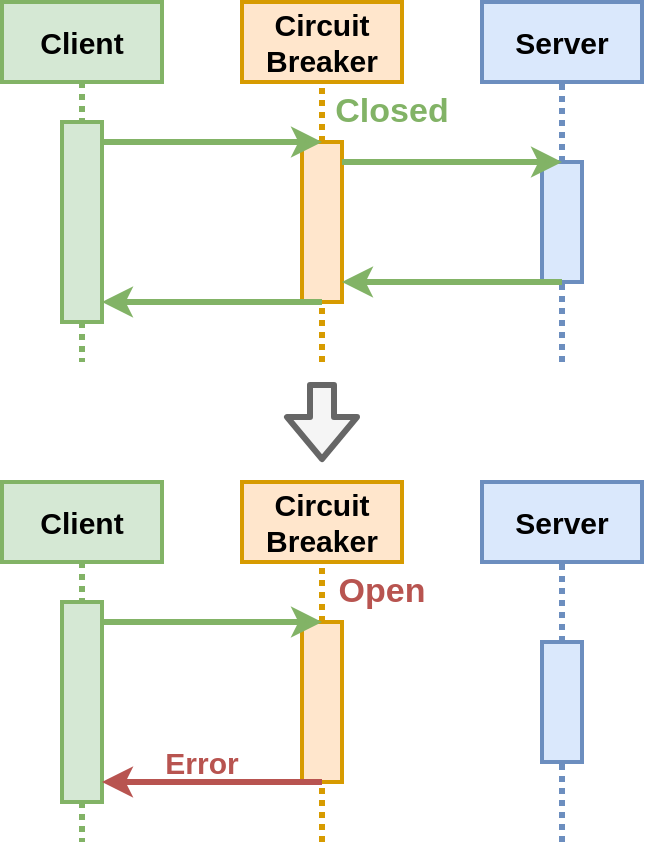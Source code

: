 <mxfile version="13.3.0" type="device"><diagram id="gELOc8913mb0fJKBr4Ib" name="Page-1"><mxGraphModel dx="1295" dy="688" grid="1" gridSize="10" guides="1" tooltips="1" connect="1" arrows="1" fold="1" page="1" pageScale="1" pageWidth="1920" pageHeight="1200" math="0" shadow="0"><root><mxCell id="0"/><mxCell id="1" parent="0"/><mxCell id="8x-bwLzszmCTnv5dNmfD-1" value="&lt;font style=&quot;font-size: 15px&quot;&gt;&lt;b&gt;Client&lt;/b&gt;&lt;/font&gt;" style="rounded=0;whiteSpace=wrap;html=1;fillColor=#d5e8d4;strokeColor=#82b366;strokeWidth=2;" vertex="1" parent="1"><mxGeometry x="280" y="120" width="80" height="40" as="geometry"/></mxCell><mxCell id="8x-bwLzszmCTnv5dNmfD-2" value="&lt;font style=&quot;font-size: 15px&quot;&gt;&lt;b style=&quot;line-height: 50%&quot;&gt;Circuit Breaker&lt;/b&gt;&lt;/font&gt;" style="rounded=0;whiteSpace=wrap;html=1;fillColor=#ffe6cc;strokeColor=#d79b00;strokeWidth=2;spacing=2;" vertex="1" parent="1"><mxGeometry x="400" y="120" width="80" height="40" as="geometry"/></mxCell><mxCell id="8x-bwLzszmCTnv5dNmfD-3" value="&lt;span style=&quot;font-size: 15px&quot;&gt;&lt;b&gt;Server&lt;/b&gt;&lt;/span&gt;" style="rounded=0;whiteSpace=wrap;html=1;fillColor=#dae8fc;strokeColor=#6c8ebf;strokeWidth=2;" vertex="1" parent="1"><mxGeometry x="520" y="120" width="80" height="40" as="geometry"/></mxCell><mxCell id="8x-bwLzszmCTnv5dNmfD-4" value="" style="rounded=0;whiteSpace=wrap;html=1;fillColor=#d5e8d4;strokeColor=#82b366;strokeWidth=2;" vertex="1" parent="1"><mxGeometry x="310" y="180" width="20" height="100" as="geometry"/></mxCell><mxCell id="8x-bwLzszmCTnv5dNmfD-5" value="" style="endArrow=none;dashed=1;html=1;strokeWidth=3;fillColor=#d5e8d4;strokeColor=#82b366;dashPattern=1 1;exitX=0.5;exitY=1;exitDx=0;exitDy=0;entryX=0.5;entryY=0;entryDx=0;entryDy=0;" edge="1" parent="1" source="8x-bwLzszmCTnv5dNmfD-1" target="8x-bwLzszmCTnv5dNmfD-4"><mxGeometry width="50" height="50" relative="1" as="geometry"><mxPoint x="630" y="380" as="sourcePoint"/><mxPoint x="680" y="330" as="targetPoint"/></mxGeometry></mxCell><mxCell id="8x-bwLzszmCTnv5dNmfD-6" value="" style="endArrow=none;dashed=1;html=1;strokeWidth=3;fillColor=#d5e8d4;strokeColor=#82b366;dashPattern=1 1;exitX=0.5;exitY=1;exitDx=0;exitDy=0;" edge="1" parent="1" source="8x-bwLzszmCTnv5dNmfD-4"><mxGeometry width="50" height="50" relative="1" as="geometry"><mxPoint x="330" y="170" as="sourcePoint"/><mxPoint x="320" y="300" as="targetPoint"/></mxGeometry></mxCell><mxCell id="8x-bwLzszmCTnv5dNmfD-7" value="" style="rounded=0;whiteSpace=wrap;html=1;fillColor=#ffe6cc;strokeColor=#d79b00;strokeWidth=2;" vertex="1" parent="1"><mxGeometry x="430" y="190" width="20" height="80" as="geometry"/></mxCell><mxCell id="8x-bwLzszmCTnv5dNmfD-8" value="" style="rounded=0;whiteSpace=wrap;html=1;fillColor=#dae8fc;strokeColor=#6c8ebf;strokeWidth=2;" vertex="1" parent="1"><mxGeometry x="550" y="200" width="20" height="60" as="geometry"/></mxCell><mxCell id="8x-bwLzszmCTnv5dNmfD-9" value="" style="endArrow=none;dashed=1;html=1;dashPattern=1 1;strokeWidth=3;entryX=0.5;entryY=1;entryDx=0;entryDy=0;fillColor=#ffe6cc;strokeColor=#d79b00;" edge="1" parent="1" source="8x-bwLzszmCTnv5dNmfD-7" target="8x-bwLzszmCTnv5dNmfD-2"><mxGeometry width="50" height="50" relative="1" as="geometry"><mxPoint x="630" y="380" as="sourcePoint"/><mxPoint x="680" y="330" as="targetPoint"/></mxGeometry></mxCell><mxCell id="8x-bwLzszmCTnv5dNmfD-10" value="" style="endArrow=none;dashed=1;html=1;dashPattern=1 1;strokeWidth=3;entryX=0.5;entryY=1;entryDx=0;entryDy=0;fillColor=#ffe6cc;strokeColor=#d79b00;" edge="1" parent="1" target="8x-bwLzszmCTnv5dNmfD-7"><mxGeometry width="50" height="50" relative="1" as="geometry"><mxPoint x="440" y="300" as="sourcePoint"/><mxPoint x="450" y="170" as="targetPoint"/></mxGeometry></mxCell><mxCell id="8x-bwLzszmCTnv5dNmfD-11" value="" style="endArrow=none;dashed=1;html=1;dashPattern=1 1;strokeWidth=3;entryX=0.5;entryY=1;entryDx=0;entryDy=0;fillColor=#dae8fc;strokeColor=#6c8ebf;exitX=0.5;exitY=0;exitDx=0;exitDy=0;" edge="1" parent="1" source="8x-bwLzszmCTnv5dNmfD-8" target="8x-bwLzszmCTnv5dNmfD-3"><mxGeometry width="50" height="50" relative="1" as="geometry"><mxPoint x="450" y="200" as="sourcePoint"/><mxPoint x="450" y="170" as="targetPoint"/></mxGeometry></mxCell><mxCell id="8x-bwLzszmCTnv5dNmfD-12" value="" style="endArrow=none;dashed=1;html=1;dashPattern=1 1;strokeWidth=3;entryX=0.5;entryY=1;entryDx=0;entryDy=0;fillColor=#dae8fc;strokeColor=#6c8ebf;" edge="1" parent="1" target="8x-bwLzszmCTnv5dNmfD-8"><mxGeometry width="50" height="50" relative="1" as="geometry"><mxPoint x="560" y="300" as="sourcePoint"/><mxPoint x="570" y="170" as="targetPoint"/></mxGeometry></mxCell><mxCell id="8x-bwLzszmCTnv5dNmfD-13" value="" style="endArrow=classic;html=1;strokeWidth=3;entryX=0.5;entryY=0;entryDx=0;entryDy=0;endSize=6;targetPerimeterSpacing=2;exitX=1;exitY=0.1;exitDx=0;exitDy=0;exitPerimeter=0;fillColor=#d5e8d4;strokeColor=#82b366;" edge="1" parent="1" source="8x-bwLzszmCTnv5dNmfD-4" target="8x-bwLzszmCTnv5dNmfD-7"><mxGeometry width="50" height="50" relative="1" as="geometry"><mxPoint x="390" y="320" as="sourcePoint"/><mxPoint x="680" y="330" as="targetPoint"/></mxGeometry></mxCell><mxCell id="8x-bwLzszmCTnv5dNmfD-14" value="" style="endArrow=classic;html=1;strokeWidth=3;entryX=0.5;entryY=0;entryDx=0;entryDy=0;exitX=1;exitY=0.125;exitDx=0;exitDy=0;exitPerimeter=0;fillColor=#d5e8d4;strokeColor=#82b366;" edge="1" parent="1" source="8x-bwLzszmCTnv5dNmfD-7" target="8x-bwLzszmCTnv5dNmfD-8"><mxGeometry width="50" height="50" relative="1" as="geometry"><mxPoint x="630" y="380" as="sourcePoint"/><mxPoint x="680" y="330" as="targetPoint"/></mxGeometry></mxCell><mxCell id="8x-bwLzszmCTnv5dNmfD-15" value="" style="endArrow=classic;html=1;strokeWidth=3;exitX=0.5;exitY=1;exitDx=0;exitDy=0;entryX=1;entryY=0.875;entryDx=0;entryDy=0;entryPerimeter=0;fillColor=#d5e8d4;strokeColor=#82b366;" edge="1" parent="1" source="8x-bwLzszmCTnv5dNmfD-8" target="8x-bwLzszmCTnv5dNmfD-7"><mxGeometry width="50" height="50" relative="1" as="geometry"><mxPoint x="630" y="380" as="sourcePoint"/><mxPoint x="680" y="330" as="targetPoint"/></mxGeometry></mxCell><mxCell id="8x-bwLzszmCTnv5dNmfD-16" value="" style="endArrow=classic;html=1;strokeWidth=3;exitX=0.5;exitY=1;exitDx=0;exitDy=0;entryX=1;entryY=0.9;entryDx=0;entryDy=0;entryPerimeter=0;fillColor=#d5e8d4;strokeColor=#82b366;" edge="1" parent="1" source="8x-bwLzszmCTnv5dNmfD-7" target="8x-bwLzszmCTnv5dNmfD-4"><mxGeometry width="50" height="50" relative="1" as="geometry"><mxPoint x="630" y="380" as="sourcePoint"/><mxPoint x="680" y="330" as="targetPoint"/></mxGeometry></mxCell><mxCell id="8x-bwLzszmCTnv5dNmfD-17" value="&lt;font style=&quot;font-size: 15px&quot;&gt;&lt;b&gt;Client&lt;/b&gt;&lt;/font&gt;" style="rounded=0;whiteSpace=wrap;html=1;fillColor=#d5e8d4;strokeColor=#82b366;strokeWidth=2;" vertex="1" parent="1"><mxGeometry x="280" y="360" width="80" height="40" as="geometry"/></mxCell><mxCell id="8x-bwLzszmCTnv5dNmfD-18" value="&lt;font style=&quot;font-size: 15px&quot;&gt;&lt;b style=&quot;line-height: 50%&quot;&gt;Circuit Breaker&lt;/b&gt;&lt;/font&gt;" style="rounded=0;whiteSpace=wrap;html=1;fillColor=#ffe6cc;strokeColor=#d79b00;strokeWidth=2;spacing=2;" vertex="1" parent="1"><mxGeometry x="400" y="360" width="80" height="40" as="geometry"/></mxCell><mxCell id="8x-bwLzszmCTnv5dNmfD-19" value="&lt;span style=&quot;font-size: 15px&quot;&gt;&lt;b&gt;Server&lt;/b&gt;&lt;/span&gt;" style="rounded=0;whiteSpace=wrap;html=1;fillColor=#dae8fc;strokeColor=#6c8ebf;strokeWidth=2;" vertex="1" parent="1"><mxGeometry x="520" y="360" width="80" height="40" as="geometry"/></mxCell><mxCell id="8x-bwLzszmCTnv5dNmfD-20" value="" style="rounded=0;whiteSpace=wrap;html=1;fillColor=#d5e8d4;strokeColor=#82b366;strokeWidth=2;" vertex="1" parent="1"><mxGeometry x="310" y="420" width="20" height="100" as="geometry"/></mxCell><mxCell id="8x-bwLzszmCTnv5dNmfD-21" value="" style="endArrow=none;dashed=1;html=1;strokeWidth=3;fillColor=#d5e8d4;strokeColor=#82b366;dashPattern=1 1;exitX=0.5;exitY=1;exitDx=0;exitDy=0;entryX=0.5;entryY=0;entryDx=0;entryDy=0;" edge="1" parent="1" source="8x-bwLzszmCTnv5dNmfD-17" target="8x-bwLzszmCTnv5dNmfD-20"><mxGeometry width="50" height="50" relative="1" as="geometry"><mxPoint x="630" y="620" as="sourcePoint"/><mxPoint x="680" y="570" as="targetPoint"/></mxGeometry></mxCell><mxCell id="8x-bwLzszmCTnv5dNmfD-22" value="" style="endArrow=none;dashed=1;html=1;strokeWidth=3;fillColor=#d5e8d4;strokeColor=#82b366;dashPattern=1 1;exitX=0.5;exitY=1;exitDx=0;exitDy=0;" edge="1" parent="1" source="8x-bwLzszmCTnv5dNmfD-20"><mxGeometry width="50" height="50" relative="1" as="geometry"><mxPoint x="330" y="410" as="sourcePoint"/><mxPoint x="320" y="540" as="targetPoint"/></mxGeometry></mxCell><mxCell id="8x-bwLzszmCTnv5dNmfD-23" value="" style="rounded=0;whiteSpace=wrap;html=1;fillColor=#ffe6cc;strokeColor=#d79b00;strokeWidth=2;" vertex="1" parent="1"><mxGeometry x="430" y="430" width="20" height="80" as="geometry"/></mxCell><mxCell id="8x-bwLzszmCTnv5dNmfD-24" value="" style="rounded=0;whiteSpace=wrap;html=1;fillColor=#dae8fc;strokeColor=#6c8ebf;strokeWidth=2;" vertex="1" parent="1"><mxGeometry x="550" y="440" width="20" height="60" as="geometry"/></mxCell><mxCell id="8x-bwLzszmCTnv5dNmfD-25" value="" style="endArrow=none;dashed=1;html=1;dashPattern=1 1;strokeWidth=3;entryX=0.5;entryY=1;entryDx=0;entryDy=0;fillColor=#ffe6cc;strokeColor=#d79b00;" edge="1" parent="1" source="8x-bwLzszmCTnv5dNmfD-23" target="8x-bwLzszmCTnv5dNmfD-18"><mxGeometry width="50" height="50" relative="1" as="geometry"><mxPoint x="630" y="620" as="sourcePoint"/><mxPoint x="680" y="570" as="targetPoint"/></mxGeometry></mxCell><mxCell id="8x-bwLzszmCTnv5dNmfD-26" value="" style="endArrow=none;dashed=1;html=1;dashPattern=1 1;strokeWidth=3;entryX=0.5;entryY=1;entryDx=0;entryDy=0;fillColor=#ffe6cc;strokeColor=#d79b00;" edge="1" parent="1" target="8x-bwLzszmCTnv5dNmfD-23"><mxGeometry width="50" height="50" relative="1" as="geometry"><mxPoint x="440" y="540" as="sourcePoint"/><mxPoint x="450" y="410" as="targetPoint"/></mxGeometry></mxCell><mxCell id="8x-bwLzszmCTnv5dNmfD-27" value="" style="endArrow=none;dashed=1;html=1;dashPattern=1 1;strokeWidth=3;entryX=0.5;entryY=1;entryDx=0;entryDy=0;fillColor=#dae8fc;strokeColor=#6c8ebf;exitX=0.5;exitY=0;exitDx=0;exitDy=0;" edge="1" parent="1" source="8x-bwLzszmCTnv5dNmfD-24" target="8x-bwLzszmCTnv5dNmfD-19"><mxGeometry width="50" height="50" relative="1" as="geometry"><mxPoint x="450" y="440" as="sourcePoint"/><mxPoint x="450" y="410" as="targetPoint"/></mxGeometry></mxCell><mxCell id="8x-bwLzszmCTnv5dNmfD-28" value="" style="endArrow=none;dashed=1;html=1;dashPattern=1 1;strokeWidth=3;entryX=0.5;entryY=1;entryDx=0;entryDy=0;fillColor=#dae8fc;strokeColor=#6c8ebf;" edge="1" parent="1" target="8x-bwLzszmCTnv5dNmfD-24"><mxGeometry width="50" height="50" relative="1" as="geometry"><mxPoint x="560" y="540" as="sourcePoint"/><mxPoint x="570" y="410" as="targetPoint"/></mxGeometry></mxCell><mxCell id="8x-bwLzszmCTnv5dNmfD-29" value="" style="endArrow=classic;html=1;strokeWidth=3;entryX=0.5;entryY=0;entryDx=0;entryDy=0;endSize=6;targetPerimeterSpacing=2;exitX=1;exitY=0.1;exitDx=0;exitDy=0;exitPerimeter=0;fillColor=#d5e8d4;strokeColor=#82b366;" edge="1" parent="1" source="8x-bwLzszmCTnv5dNmfD-20" target="8x-bwLzszmCTnv5dNmfD-23"><mxGeometry width="50" height="50" relative="1" as="geometry"><mxPoint x="390" y="560" as="sourcePoint"/><mxPoint x="680" y="570" as="targetPoint"/></mxGeometry></mxCell><mxCell id="8x-bwLzszmCTnv5dNmfD-32" value="" style="endArrow=classic;html=1;strokeWidth=3;exitX=0.5;exitY=1;exitDx=0;exitDy=0;entryX=1;entryY=0.9;entryDx=0;entryDy=0;entryPerimeter=0;fillColor=#f8cecc;strokeColor=#b85450;" edge="1" parent="1" source="8x-bwLzszmCTnv5dNmfD-23" target="8x-bwLzszmCTnv5dNmfD-20"><mxGeometry width="50" height="50" relative="1" as="geometry"><mxPoint x="630" y="620" as="sourcePoint"/><mxPoint x="680" y="570" as="targetPoint"/></mxGeometry></mxCell><mxCell id="8x-bwLzszmCTnv5dNmfD-33" value="&lt;font style=&quot;font-size: 17px&quot; color=&quot;#82b366&quot;&gt;&lt;b&gt;Closed&lt;/b&gt;&lt;/font&gt;" style="text;html=1;strokeColor=none;fillColor=none;align=center;verticalAlign=middle;whiteSpace=wrap;rounded=0;" vertex="1" parent="1"><mxGeometry x="440" y="160" width="70" height="30" as="geometry"/></mxCell><mxCell id="8x-bwLzszmCTnv5dNmfD-34" value="&lt;font style=&quot;font-size: 17px&quot; color=&quot;#b85450&quot;&gt;&lt;b&gt;Open&lt;/b&gt;&lt;/font&gt;" style="text;html=1;strokeColor=none;fillColor=none;align=center;verticalAlign=middle;whiteSpace=wrap;rounded=0;" vertex="1" parent="1"><mxGeometry x="440" y="400" width="60" height="30" as="geometry"/></mxCell><mxCell id="8x-bwLzszmCTnv5dNmfD-35" value="" style="shape=flexArrow;endArrow=classic;html=1;strokeWidth=3;fillColor=#f5f5f5;strokeColor=#666666;" edge="1" parent="1"><mxGeometry width="50" height="50" relative="1" as="geometry"><mxPoint x="440" y="310" as="sourcePoint"/><mxPoint x="440" y="350" as="targetPoint"/></mxGeometry></mxCell><mxCell id="8x-bwLzszmCTnv5dNmfD-36" value="&lt;font style=&quot;font-size: 15px&quot; color=&quot;#b85450&quot;&gt;&lt;b&gt;Error&lt;/b&gt;&lt;/font&gt;" style="text;html=1;strokeColor=none;fillColor=none;align=center;verticalAlign=middle;whiteSpace=wrap;rounded=0;" vertex="1" parent="1"><mxGeometry x="360" y="490" width="40" height="20" as="geometry"/></mxCell><mxCell id="8x-bwLzszmCTnv5dNmfD-37" value="" style="shape=image;html=1;verticalAlign=top;verticalLabelPosition=bottom;labelBackgroundColor=#ffffff;imageAspect=0;aspect=fixed;image=https://cdn0.iconfinder.com/data/icons/shift-free/32/Error-128.png;strokeWidth=2;" vertex="1" parent="1"><mxGeometry x="456" y="451" width="38" height="38" as="geometry"/></mxCell></root></mxGraphModel></diagram></mxfile>